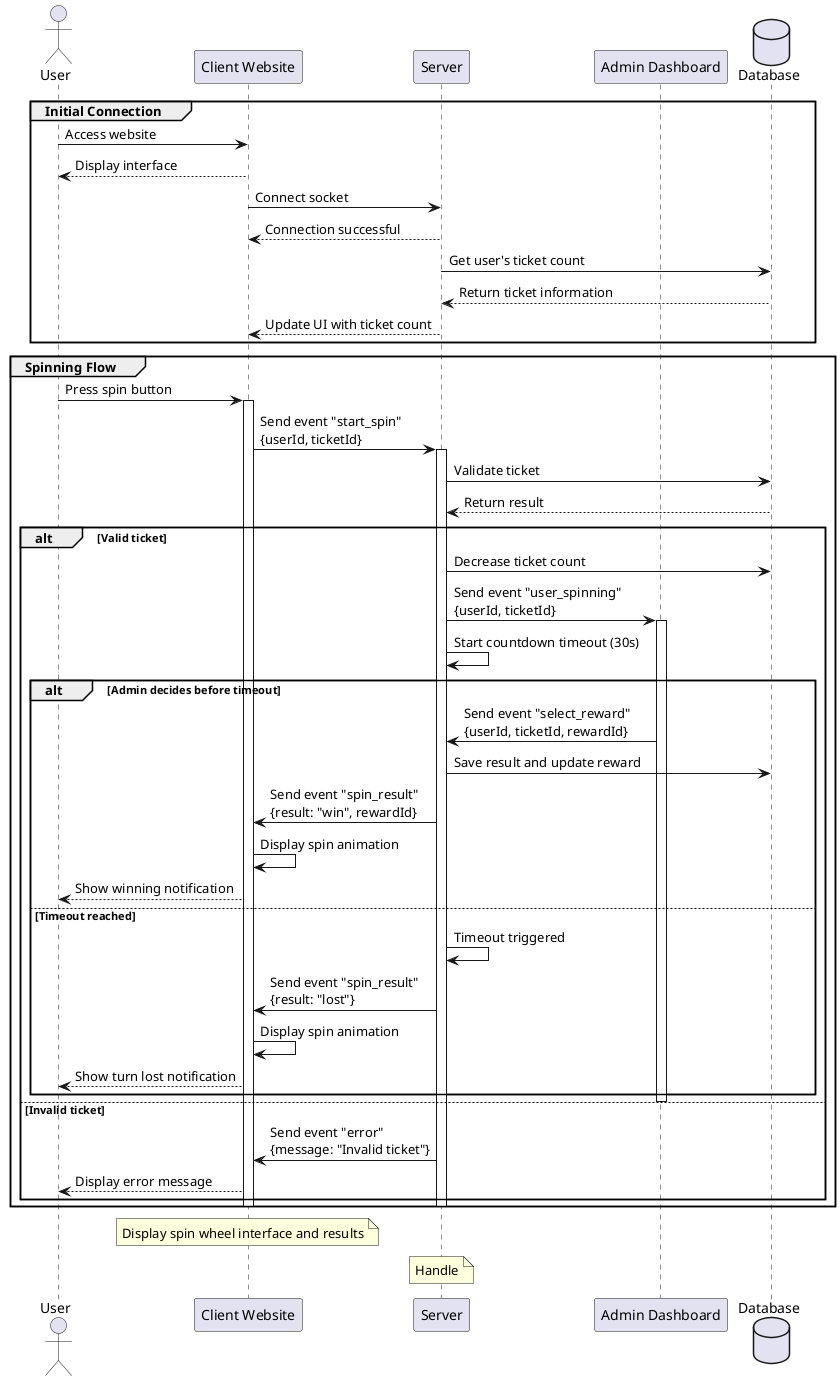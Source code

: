 @startuml Socket Spin Sequence Diagram

' Define participants
actor User
participant "Client Website" as Client
participant "Server" as Server
participant "Admin Dashboard" as Admin
database "Database" as DB

' Style
skinparam sequence {
    ParticipantBackgroundColor LightBlue
    ActorBackgroundColor LightGreen
    DatabaseBackgroundColor LightPink
    LifeLineColor Gray
    BorderColor Black
}

' Initial Connection Flow
group Initial Connection
    User -> Client: Access website
    Client --> User: Display interface
    Client -> Server: Connect socket
    Server --> Client: Connection successful
    Server -> DB: Get user's ticket count
    DB --> Server: Return ticket information
    Server --> Client: Update UI with ticket count
end

' Spinning Flow
group Spinning Flow
    User -> Client: Press spin button
    activate Client
    Client -> Server: Send event "start_spin" \n{userId, ticketId}
    activate Server
    
    Server -> DB: Validate ticket
    DB --> Server: Return result
    
    alt Valid ticket
        Server -> DB: Decrease ticket count
        Server -> Admin: Send event "user_spinning" \n{userId, ticketId}
        activate Admin
        
        ' Set timeout
        Server -> Server: Start countdown timeout (30s)
        
        alt Admin decides before timeout
            Admin -> Server: Send event "select_reward" \n{userId, ticketId, rewardId}
            Server -> DB: Save result and update reward
            Server -> Client: Send event "spin_result" \n{result: "win", rewardId}
            Client -> Client: Display spin animation
            Client --> User: Show winning notification
        else Timeout reached
            Server -> Server: Timeout triggered
            Server -> Client: Send event "spin_result" \n{result: "lost"}
            Client -> Client: Display spin animation
            Client --> User: Show turn lost notification
        end
        
        deactivate Admin
    else Invalid ticket
        Server -> Client: Send event "error" \n{message: "Invalid ticket"}
        Client --> User: Display error message
    end
    
    deactivate Server
    deactivate Client
end

' Add notes
note over Client: Display spin wheel interface and results
note over Server: Handle